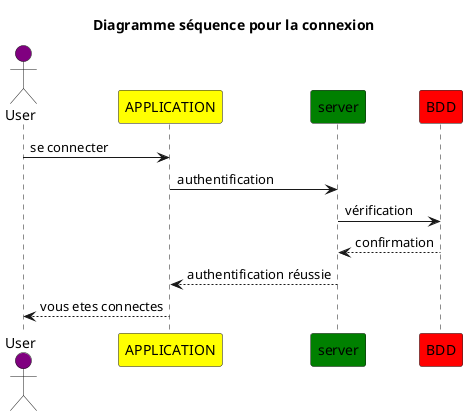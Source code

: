 @startuml DiagrammeSequenceconnexion
title "Diagramme séquence pour la connexion"
actor User as U #Purple
participant APPLICATION as A #Yellow
participant server as S #Green
participant BDD as B #Red

U -> A : se connecter
A -> S : authentification
S -> B : vérification

B --> S : confirmation
S --> A : authentification réussie
A --> U : vous etes connectes
@enduml 
